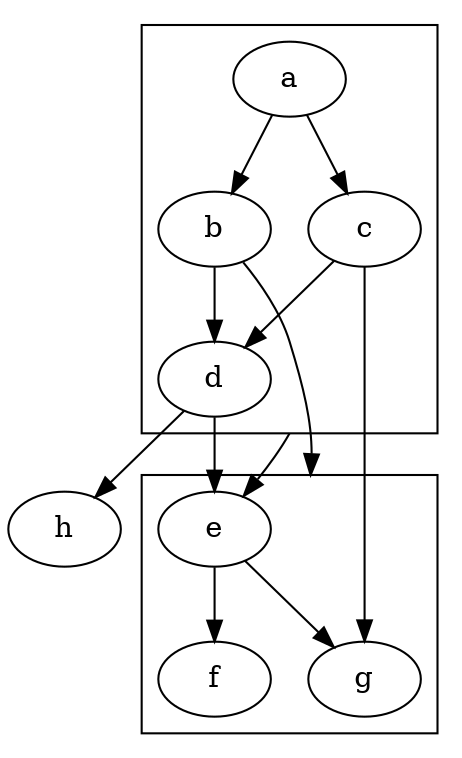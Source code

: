 digraph G {
compound=true;
subgraph cluster0 {
a -> b;
a -> c;
b -> d;
c -> d;
}
subgraph cluster1 {
e -> g;
e -> f;
}
b -> f [lhead=cluster1];
d -> e;
c -> g;
c -> e [ltail=cluster0];
d -> h;
}
